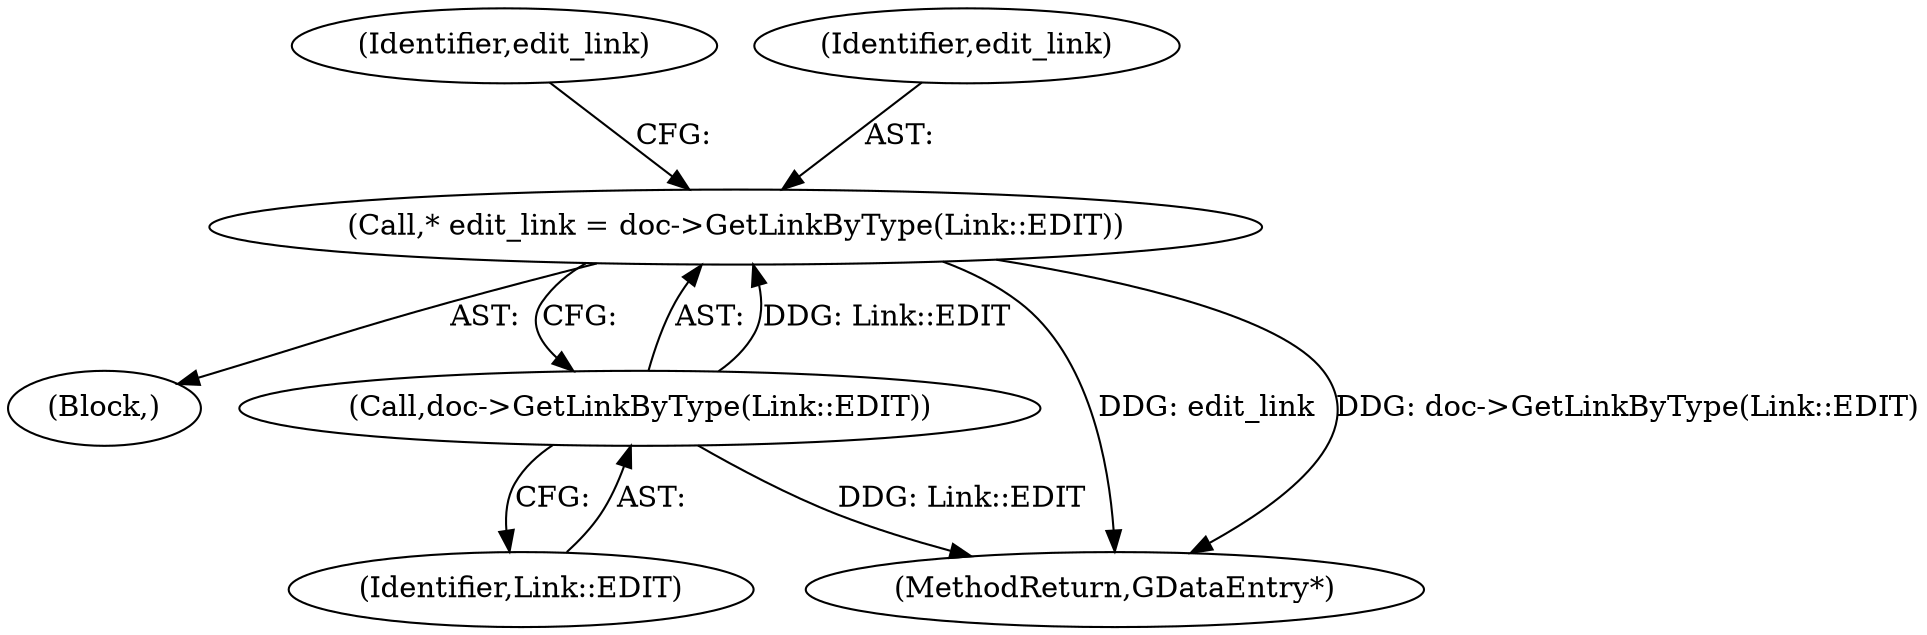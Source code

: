 digraph "0_Chrome_dd3b6fe574edad231c01c78e4647a74c38dc4178_5@pointer" {
"1000167" [label="(Call,* edit_link = doc->GetLinkByType(Link::EDIT))"];
"1000169" [label="(Call,doc->GetLinkByType(Link::EDIT))"];
"1000104" [label="(Block,)"];
"1000172" [label="(Identifier,edit_link)"];
"1000170" [label="(Identifier,Link::EDIT)"];
"1000264" [label="(MethodReturn,GDataEntry*)"];
"1000168" [label="(Identifier,edit_link)"];
"1000167" [label="(Call,* edit_link = doc->GetLinkByType(Link::EDIT))"];
"1000169" [label="(Call,doc->GetLinkByType(Link::EDIT))"];
"1000167" -> "1000104"  [label="AST: "];
"1000167" -> "1000169"  [label="CFG: "];
"1000168" -> "1000167"  [label="AST: "];
"1000169" -> "1000167"  [label="AST: "];
"1000172" -> "1000167"  [label="CFG: "];
"1000167" -> "1000264"  [label="DDG: edit_link"];
"1000167" -> "1000264"  [label="DDG: doc->GetLinkByType(Link::EDIT)"];
"1000169" -> "1000167"  [label="DDG: Link::EDIT"];
"1000169" -> "1000170"  [label="CFG: "];
"1000170" -> "1000169"  [label="AST: "];
"1000169" -> "1000264"  [label="DDG: Link::EDIT"];
}
